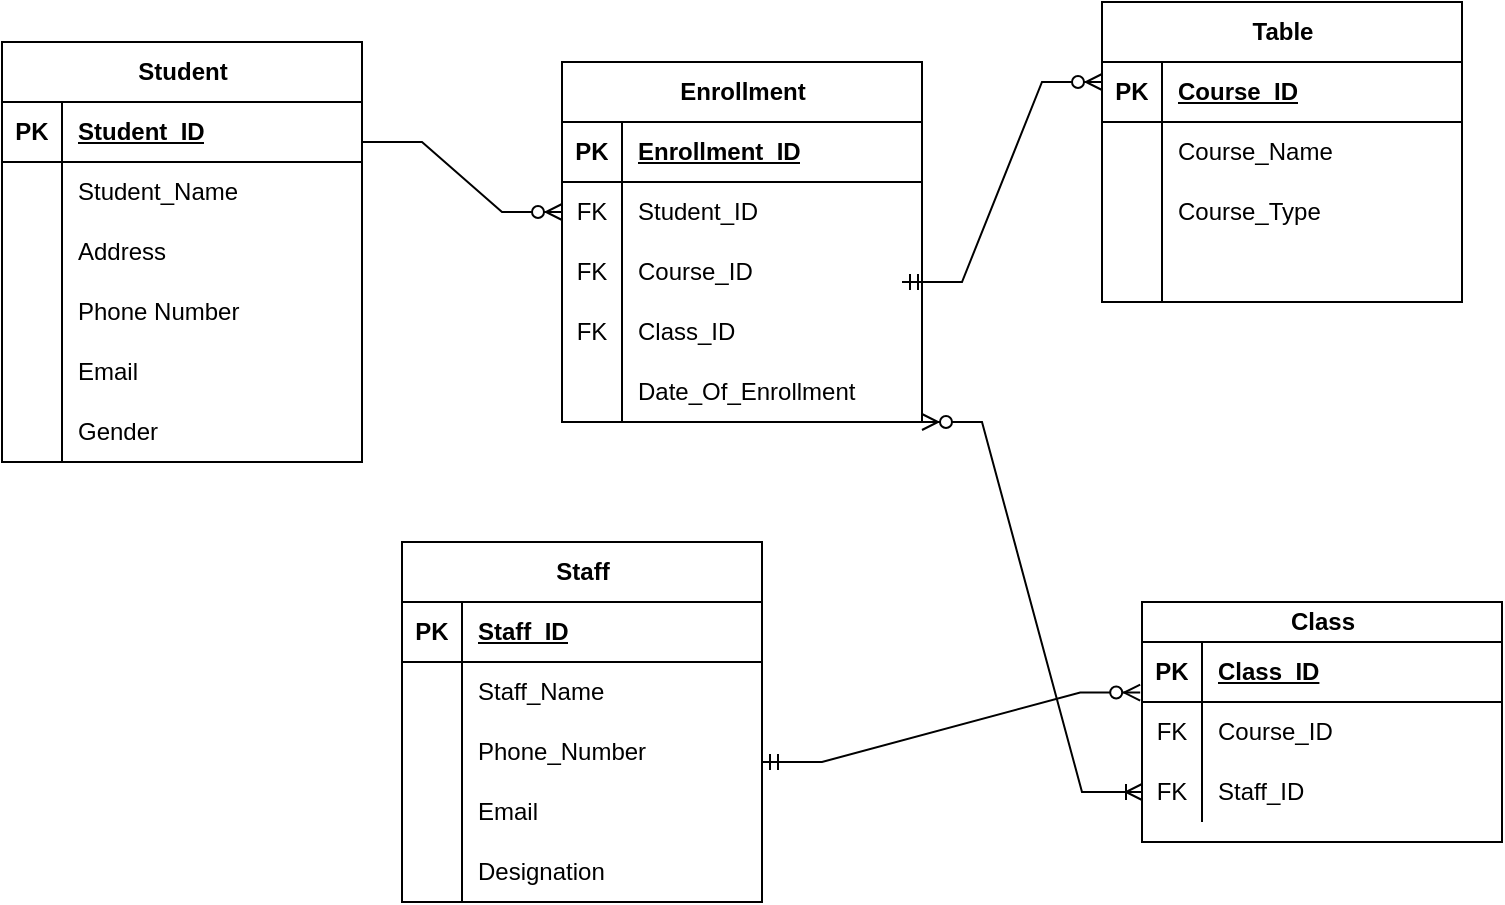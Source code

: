 <mxfile version="21.7.4" type="device">
  <diagram name="Page-1" id="pioizzw5511jia1VedeV">
    <mxGraphModel dx="1833" dy="641" grid="0" gridSize="10" guides="1" tooltips="1" connect="1" arrows="1" fold="1" page="0" pageScale="1" pageWidth="850" pageHeight="1100" math="0" shadow="0">
      <root>
        <mxCell id="0" />
        <mxCell id="1" parent="0" />
        <mxCell id="6MiDIJ7SHk4ea0murRMB-1" value="Student" style="shape=table;startSize=30;container=1;collapsible=1;childLayout=tableLayout;fixedRows=1;rowLines=0;fontStyle=1;align=center;resizeLast=1;html=1;" vertex="1" parent="1">
          <mxGeometry x="-199" y="325" width="180" height="210" as="geometry">
            <mxRectangle x="130" y="120" width="70" height="30" as="alternateBounds" />
          </mxGeometry>
        </mxCell>
        <mxCell id="6MiDIJ7SHk4ea0murRMB-2" value="" style="shape=tableRow;horizontal=0;startSize=0;swimlaneHead=0;swimlaneBody=0;fillColor=none;collapsible=0;dropTarget=0;points=[[0,0.5],[1,0.5]];portConstraint=eastwest;top=0;left=0;right=0;bottom=1;" vertex="1" parent="6MiDIJ7SHk4ea0murRMB-1">
          <mxGeometry y="30" width="180" height="30" as="geometry" />
        </mxCell>
        <mxCell id="6MiDIJ7SHk4ea0murRMB-3" value="PK" style="shape=partialRectangle;connectable=0;fillColor=none;top=0;left=0;bottom=0;right=0;fontStyle=1;overflow=hidden;whiteSpace=wrap;html=1;" vertex="1" parent="6MiDIJ7SHk4ea0murRMB-2">
          <mxGeometry width="30" height="30" as="geometry">
            <mxRectangle width="30" height="30" as="alternateBounds" />
          </mxGeometry>
        </mxCell>
        <mxCell id="6MiDIJ7SHk4ea0murRMB-4" value="Student_ID" style="shape=partialRectangle;connectable=0;fillColor=none;top=0;left=0;bottom=0;right=0;align=left;spacingLeft=6;fontStyle=5;overflow=hidden;whiteSpace=wrap;html=1;" vertex="1" parent="6MiDIJ7SHk4ea0murRMB-2">
          <mxGeometry x="30" width="150" height="30" as="geometry">
            <mxRectangle width="150" height="30" as="alternateBounds" />
          </mxGeometry>
        </mxCell>
        <mxCell id="6MiDIJ7SHk4ea0murRMB-5" value="" style="shape=tableRow;horizontal=0;startSize=0;swimlaneHead=0;swimlaneBody=0;fillColor=none;collapsible=0;dropTarget=0;points=[[0,0.5],[1,0.5]];portConstraint=eastwest;top=0;left=0;right=0;bottom=0;" vertex="1" parent="6MiDIJ7SHk4ea0murRMB-1">
          <mxGeometry y="60" width="180" height="30" as="geometry" />
        </mxCell>
        <mxCell id="6MiDIJ7SHk4ea0murRMB-6" value="" style="shape=partialRectangle;connectable=0;fillColor=none;top=0;left=0;bottom=0;right=0;editable=1;overflow=hidden;whiteSpace=wrap;html=1;" vertex="1" parent="6MiDIJ7SHk4ea0murRMB-5">
          <mxGeometry width="30" height="30" as="geometry">
            <mxRectangle width="30" height="30" as="alternateBounds" />
          </mxGeometry>
        </mxCell>
        <mxCell id="6MiDIJ7SHk4ea0murRMB-7" value="Student_Name" style="shape=partialRectangle;connectable=0;fillColor=none;top=0;left=0;bottom=0;right=0;align=left;spacingLeft=6;overflow=hidden;whiteSpace=wrap;html=1;" vertex="1" parent="6MiDIJ7SHk4ea0murRMB-5">
          <mxGeometry x="30" width="150" height="30" as="geometry">
            <mxRectangle width="150" height="30" as="alternateBounds" />
          </mxGeometry>
        </mxCell>
        <mxCell id="6MiDIJ7SHk4ea0murRMB-8" value="" style="shape=tableRow;horizontal=0;startSize=0;swimlaneHead=0;swimlaneBody=0;fillColor=none;collapsible=0;dropTarget=0;points=[[0,0.5],[1,0.5]];portConstraint=eastwest;top=0;left=0;right=0;bottom=0;" vertex="1" parent="6MiDIJ7SHk4ea0murRMB-1">
          <mxGeometry y="90" width="180" height="30" as="geometry" />
        </mxCell>
        <mxCell id="6MiDIJ7SHk4ea0murRMB-9" value="" style="shape=partialRectangle;connectable=0;fillColor=none;top=0;left=0;bottom=0;right=0;editable=1;overflow=hidden;whiteSpace=wrap;html=1;" vertex="1" parent="6MiDIJ7SHk4ea0murRMB-8">
          <mxGeometry width="30" height="30" as="geometry">
            <mxRectangle width="30" height="30" as="alternateBounds" />
          </mxGeometry>
        </mxCell>
        <mxCell id="6MiDIJ7SHk4ea0murRMB-10" value="Address" style="shape=partialRectangle;connectable=0;fillColor=none;top=0;left=0;bottom=0;right=0;align=left;spacingLeft=6;overflow=hidden;whiteSpace=wrap;html=1;" vertex="1" parent="6MiDIJ7SHk4ea0murRMB-8">
          <mxGeometry x="30" width="150" height="30" as="geometry">
            <mxRectangle width="150" height="30" as="alternateBounds" />
          </mxGeometry>
        </mxCell>
        <mxCell id="6MiDIJ7SHk4ea0murRMB-11" style="shape=tableRow;horizontal=0;startSize=0;swimlaneHead=0;swimlaneBody=0;fillColor=none;collapsible=0;dropTarget=0;points=[[0,0.5],[1,0.5]];portConstraint=eastwest;top=0;left=0;right=0;bottom=0;" vertex="1" parent="6MiDIJ7SHk4ea0murRMB-1">
          <mxGeometry y="120" width="180" height="30" as="geometry" />
        </mxCell>
        <mxCell id="6MiDIJ7SHk4ea0murRMB-12" style="shape=partialRectangle;connectable=0;fillColor=none;top=0;left=0;bottom=0;right=0;editable=1;overflow=hidden;whiteSpace=wrap;html=1;" vertex="1" parent="6MiDIJ7SHk4ea0murRMB-11">
          <mxGeometry width="30" height="30" as="geometry">
            <mxRectangle width="30" height="30" as="alternateBounds" />
          </mxGeometry>
        </mxCell>
        <mxCell id="6MiDIJ7SHk4ea0murRMB-13" value="Phone Number" style="shape=partialRectangle;connectable=0;fillColor=none;top=0;left=0;bottom=0;right=0;align=left;spacingLeft=6;overflow=hidden;whiteSpace=wrap;html=1;" vertex="1" parent="6MiDIJ7SHk4ea0murRMB-11">
          <mxGeometry x="30" width="150" height="30" as="geometry">
            <mxRectangle width="150" height="30" as="alternateBounds" />
          </mxGeometry>
        </mxCell>
        <mxCell id="6MiDIJ7SHk4ea0murRMB-14" value="" style="shape=tableRow;horizontal=0;startSize=0;swimlaneHead=0;swimlaneBody=0;fillColor=none;collapsible=0;dropTarget=0;points=[[0,0.5],[1,0.5]];portConstraint=eastwest;top=0;left=0;right=0;bottom=0;" vertex="1" parent="6MiDIJ7SHk4ea0murRMB-1">
          <mxGeometry y="150" width="180" height="30" as="geometry" />
        </mxCell>
        <mxCell id="6MiDIJ7SHk4ea0murRMB-15" value="" style="shape=partialRectangle;connectable=0;fillColor=none;top=0;left=0;bottom=0;right=0;editable=1;overflow=hidden;whiteSpace=wrap;html=1;" vertex="1" parent="6MiDIJ7SHk4ea0murRMB-14">
          <mxGeometry width="30" height="30" as="geometry">
            <mxRectangle width="30" height="30" as="alternateBounds" />
          </mxGeometry>
        </mxCell>
        <mxCell id="6MiDIJ7SHk4ea0murRMB-16" value="Email" style="shape=partialRectangle;connectable=0;fillColor=none;top=0;left=0;bottom=0;right=0;align=left;spacingLeft=6;overflow=hidden;whiteSpace=wrap;html=1;" vertex="1" parent="6MiDIJ7SHk4ea0murRMB-14">
          <mxGeometry x="30" width="150" height="30" as="geometry">
            <mxRectangle width="150" height="30" as="alternateBounds" />
          </mxGeometry>
        </mxCell>
        <mxCell id="6MiDIJ7SHk4ea0murRMB-17" style="shape=tableRow;horizontal=0;startSize=0;swimlaneHead=0;swimlaneBody=0;fillColor=none;collapsible=0;dropTarget=0;points=[[0,0.5],[1,0.5]];portConstraint=eastwest;top=0;left=0;right=0;bottom=0;" vertex="1" parent="6MiDIJ7SHk4ea0murRMB-1">
          <mxGeometry y="180" width="180" height="30" as="geometry" />
        </mxCell>
        <mxCell id="6MiDIJ7SHk4ea0murRMB-18" style="shape=partialRectangle;connectable=0;fillColor=none;top=0;left=0;bottom=0;right=0;editable=1;overflow=hidden;whiteSpace=wrap;html=1;" vertex="1" parent="6MiDIJ7SHk4ea0murRMB-17">
          <mxGeometry width="30" height="30" as="geometry">
            <mxRectangle width="30" height="30" as="alternateBounds" />
          </mxGeometry>
        </mxCell>
        <mxCell id="6MiDIJ7SHk4ea0murRMB-19" value="Gender" style="shape=partialRectangle;connectable=0;fillColor=none;top=0;left=0;bottom=0;right=0;align=left;spacingLeft=6;overflow=hidden;whiteSpace=wrap;html=1;" vertex="1" parent="6MiDIJ7SHk4ea0murRMB-17">
          <mxGeometry x="30" width="150" height="30" as="geometry">
            <mxRectangle width="150" height="30" as="alternateBounds" />
          </mxGeometry>
        </mxCell>
        <mxCell id="6MiDIJ7SHk4ea0murRMB-20" value="Enrollment" style="shape=table;startSize=30;container=1;collapsible=1;childLayout=tableLayout;fixedRows=1;rowLines=0;fontStyle=1;align=center;resizeLast=1;html=1;" vertex="1" parent="1">
          <mxGeometry x="81" y="335" width="180" height="180" as="geometry" />
        </mxCell>
        <mxCell id="6MiDIJ7SHk4ea0murRMB-21" value="" style="shape=tableRow;horizontal=0;startSize=0;swimlaneHead=0;swimlaneBody=0;fillColor=none;collapsible=0;dropTarget=0;points=[[0,0.5],[1,0.5]];portConstraint=eastwest;top=0;left=0;right=0;bottom=1;" vertex="1" parent="6MiDIJ7SHk4ea0murRMB-20">
          <mxGeometry y="30" width="180" height="30" as="geometry" />
        </mxCell>
        <mxCell id="6MiDIJ7SHk4ea0murRMB-22" value="PK" style="shape=partialRectangle;connectable=0;fillColor=none;top=0;left=0;bottom=0;right=0;fontStyle=1;overflow=hidden;whiteSpace=wrap;html=1;" vertex="1" parent="6MiDIJ7SHk4ea0murRMB-21">
          <mxGeometry width="30" height="30" as="geometry">
            <mxRectangle width="30" height="30" as="alternateBounds" />
          </mxGeometry>
        </mxCell>
        <mxCell id="6MiDIJ7SHk4ea0murRMB-23" value="Enrollment_ID" style="shape=partialRectangle;connectable=0;fillColor=none;top=0;left=0;bottom=0;right=0;align=left;spacingLeft=6;fontStyle=5;overflow=hidden;whiteSpace=wrap;html=1;" vertex="1" parent="6MiDIJ7SHk4ea0murRMB-21">
          <mxGeometry x="30" width="150" height="30" as="geometry">
            <mxRectangle width="150" height="30" as="alternateBounds" />
          </mxGeometry>
        </mxCell>
        <mxCell id="6MiDIJ7SHk4ea0murRMB-24" value="" style="shape=tableRow;horizontal=0;startSize=0;swimlaneHead=0;swimlaneBody=0;fillColor=none;collapsible=0;dropTarget=0;points=[[0,0.5],[1,0.5]];portConstraint=eastwest;top=0;left=0;right=0;bottom=0;" vertex="1" parent="6MiDIJ7SHk4ea0murRMB-20">
          <mxGeometry y="60" width="180" height="30" as="geometry" />
        </mxCell>
        <mxCell id="6MiDIJ7SHk4ea0murRMB-25" value="FK" style="shape=partialRectangle;connectable=0;fillColor=none;top=0;left=0;bottom=0;right=0;editable=1;overflow=hidden;whiteSpace=wrap;html=1;" vertex="1" parent="6MiDIJ7SHk4ea0murRMB-24">
          <mxGeometry width="30" height="30" as="geometry">
            <mxRectangle width="30" height="30" as="alternateBounds" />
          </mxGeometry>
        </mxCell>
        <mxCell id="6MiDIJ7SHk4ea0murRMB-26" value="Student_ID" style="shape=partialRectangle;connectable=0;fillColor=none;top=0;left=0;bottom=0;right=0;align=left;spacingLeft=6;overflow=hidden;whiteSpace=wrap;html=1;" vertex="1" parent="6MiDIJ7SHk4ea0murRMB-24">
          <mxGeometry x="30" width="150" height="30" as="geometry">
            <mxRectangle width="150" height="30" as="alternateBounds" />
          </mxGeometry>
        </mxCell>
        <mxCell id="6MiDIJ7SHk4ea0murRMB-27" value="" style="shape=tableRow;horizontal=0;startSize=0;swimlaneHead=0;swimlaneBody=0;fillColor=none;collapsible=0;dropTarget=0;points=[[0,0.5],[1,0.5]];portConstraint=eastwest;top=0;left=0;right=0;bottom=0;" vertex="1" parent="6MiDIJ7SHk4ea0murRMB-20">
          <mxGeometry y="90" width="180" height="30" as="geometry" />
        </mxCell>
        <mxCell id="6MiDIJ7SHk4ea0murRMB-28" value="FK" style="shape=partialRectangle;connectable=0;fillColor=none;top=0;left=0;bottom=0;right=0;editable=1;overflow=hidden;whiteSpace=wrap;html=1;" vertex="1" parent="6MiDIJ7SHk4ea0murRMB-27">
          <mxGeometry width="30" height="30" as="geometry">
            <mxRectangle width="30" height="30" as="alternateBounds" />
          </mxGeometry>
        </mxCell>
        <mxCell id="6MiDIJ7SHk4ea0murRMB-29" value="Course_ID" style="shape=partialRectangle;connectable=0;fillColor=none;top=0;left=0;bottom=0;right=0;align=left;spacingLeft=6;overflow=hidden;whiteSpace=wrap;html=1;" vertex="1" parent="6MiDIJ7SHk4ea0murRMB-27">
          <mxGeometry x="30" width="150" height="30" as="geometry">
            <mxRectangle width="150" height="30" as="alternateBounds" />
          </mxGeometry>
        </mxCell>
        <mxCell id="6MiDIJ7SHk4ea0murRMB-30" value="" style="shape=tableRow;horizontal=0;startSize=0;swimlaneHead=0;swimlaneBody=0;fillColor=none;collapsible=0;dropTarget=0;points=[[0,0.5],[1,0.5]];portConstraint=eastwest;top=0;left=0;right=0;bottom=0;" vertex="1" parent="6MiDIJ7SHk4ea0murRMB-20">
          <mxGeometry y="120" width="180" height="30" as="geometry" />
        </mxCell>
        <mxCell id="6MiDIJ7SHk4ea0murRMB-31" value="FK" style="shape=partialRectangle;connectable=0;fillColor=none;top=0;left=0;bottom=0;right=0;editable=1;overflow=hidden;whiteSpace=wrap;html=1;" vertex="1" parent="6MiDIJ7SHk4ea0murRMB-30">
          <mxGeometry width="30" height="30" as="geometry">
            <mxRectangle width="30" height="30" as="alternateBounds" />
          </mxGeometry>
        </mxCell>
        <mxCell id="6MiDIJ7SHk4ea0murRMB-32" value="Class_ID" style="shape=partialRectangle;connectable=0;fillColor=none;top=0;left=0;bottom=0;right=0;align=left;spacingLeft=6;overflow=hidden;whiteSpace=wrap;html=1;" vertex="1" parent="6MiDIJ7SHk4ea0murRMB-30">
          <mxGeometry x="30" width="150" height="30" as="geometry">
            <mxRectangle width="150" height="30" as="alternateBounds" />
          </mxGeometry>
        </mxCell>
        <mxCell id="6MiDIJ7SHk4ea0murRMB-33" style="shape=tableRow;horizontal=0;startSize=0;swimlaneHead=0;swimlaneBody=0;fillColor=none;collapsible=0;dropTarget=0;points=[[0,0.5],[1,0.5]];portConstraint=eastwest;top=0;left=0;right=0;bottom=0;" vertex="1" parent="6MiDIJ7SHk4ea0murRMB-20">
          <mxGeometry y="150" width="180" height="30" as="geometry" />
        </mxCell>
        <mxCell id="6MiDIJ7SHk4ea0murRMB-34" style="shape=partialRectangle;connectable=0;fillColor=none;top=0;left=0;bottom=0;right=0;editable=1;overflow=hidden;whiteSpace=wrap;html=1;" vertex="1" parent="6MiDIJ7SHk4ea0murRMB-33">
          <mxGeometry width="30" height="30" as="geometry">
            <mxRectangle width="30" height="30" as="alternateBounds" />
          </mxGeometry>
        </mxCell>
        <mxCell id="6MiDIJ7SHk4ea0murRMB-35" value="Date_Of_Enrollment" style="shape=partialRectangle;connectable=0;fillColor=none;top=0;left=0;bottom=0;right=0;align=left;spacingLeft=6;overflow=hidden;whiteSpace=wrap;html=1;" vertex="1" parent="6MiDIJ7SHk4ea0murRMB-33">
          <mxGeometry x="30" width="150" height="30" as="geometry">
            <mxRectangle width="150" height="30" as="alternateBounds" />
          </mxGeometry>
        </mxCell>
        <mxCell id="6MiDIJ7SHk4ea0murRMB-36" value="Staff" style="shape=table;startSize=30;container=1;collapsible=1;childLayout=tableLayout;fixedRows=1;rowLines=0;fontStyle=1;align=center;resizeLast=1;html=1;" vertex="1" parent="1">
          <mxGeometry x="1" y="575" width="180" height="180" as="geometry" />
        </mxCell>
        <mxCell id="6MiDIJ7SHk4ea0murRMB-37" value="" style="shape=tableRow;horizontal=0;startSize=0;swimlaneHead=0;swimlaneBody=0;fillColor=none;collapsible=0;dropTarget=0;points=[[0,0.5],[1,0.5]];portConstraint=eastwest;top=0;left=0;right=0;bottom=1;" vertex="1" parent="6MiDIJ7SHk4ea0murRMB-36">
          <mxGeometry y="30" width="180" height="30" as="geometry" />
        </mxCell>
        <mxCell id="6MiDIJ7SHk4ea0murRMB-38" value="PK" style="shape=partialRectangle;connectable=0;fillColor=none;top=0;left=0;bottom=0;right=0;fontStyle=1;overflow=hidden;whiteSpace=wrap;html=1;" vertex="1" parent="6MiDIJ7SHk4ea0murRMB-37">
          <mxGeometry width="30" height="30" as="geometry">
            <mxRectangle width="30" height="30" as="alternateBounds" />
          </mxGeometry>
        </mxCell>
        <mxCell id="6MiDIJ7SHk4ea0murRMB-39" value="Staff_ID" style="shape=partialRectangle;connectable=0;fillColor=none;top=0;left=0;bottom=0;right=0;align=left;spacingLeft=6;fontStyle=5;overflow=hidden;whiteSpace=wrap;html=1;" vertex="1" parent="6MiDIJ7SHk4ea0murRMB-37">
          <mxGeometry x="30" width="150" height="30" as="geometry">
            <mxRectangle width="150" height="30" as="alternateBounds" />
          </mxGeometry>
        </mxCell>
        <mxCell id="6MiDIJ7SHk4ea0murRMB-40" value="" style="shape=tableRow;horizontal=0;startSize=0;swimlaneHead=0;swimlaneBody=0;fillColor=none;collapsible=0;dropTarget=0;points=[[0,0.5],[1,0.5]];portConstraint=eastwest;top=0;left=0;right=0;bottom=0;" vertex="1" parent="6MiDIJ7SHk4ea0murRMB-36">
          <mxGeometry y="60" width="180" height="30" as="geometry" />
        </mxCell>
        <mxCell id="6MiDIJ7SHk4ea0murRMB-41" value="" style="shape=partialRectangle;connectable=0;fillColor=none;top=0;left=0;bottom=0;right=0;editable=1;overflow=hidden;whiteSpace=wrap;html=1;" vertex="1" parent="6MiDIJ7SHk4ea0murRMB-40">
          <mxGeometry width="30" height="30" as="geometry">
            <mxRectangle width="30" height="30" as="alternateBounds" />
          </mxGeometry>
        </mxCell>
        <mxCell id="6MiDIJ7SHk4ea0murRMB-42" value="Staff_Name" style="shape=partialRectangle;connectable=0;fillColor=none;top=0;left=0;bottom=0;right=0;align=left;spacingLeft=6;overflow=hidden;whiteSpace=wrap;html=1;" vertex="1" parent="6MiDIJ7SHk4ea0murRMB-40">
          <mxGeometry x="30" width="150" height="30" as="geometry">
            <mxRectangle width="150" height="30" as="alternateBounds" />
          </mxGeometry>
        </mxCell>
        <mxCell id="6MiDIJ7SHk4ea0murRMB-43" value="" style="shape=tableRow;horizontal=0;startSize=0;swimlaneHead=0;swimlaneBody=0;fillColor=none;collapsible=0;dropTarget=0;points=[[0,0.5],[1,0.5]];portConstraint=eastwest;top=0;left=0;right=0;bottom=0;" vertex="1" parent="6MiDIJ7SHk4ea0murRMB-36">
          <mxGeometry y="90" width="180" height="30" as="geometry" />
        </mxCell>
        <mxCell id="6MiDIJ7SHk4ea0murRMB-44" value="" style="shape=partialRectangle;connectable=0;fillColor=none;top=0;left=0;bottom=0;right=0;editable=1;overflow=hidden;whiteSpace=wrap;html=1;" vertex="1" parent="6MiDIJ7SHk4ea0murRMB-43">
          <mxGeometry width="30" height="30" as="geometry">
            <mxRectangle width="30" height="30" as="alternateBounds" />
          </mxGeometry>
        </mxCell>
        <mxCell id="6MiDIJ7SHk4ea0murRMB-45" value="Phone_Number" style="shape=partialRectangle;connectable=0;fillColor=none;top=0;left=0;bottom=0;right=0;align=left;spacingLeft=6;overflow=hidden;whiteSpace=wrap;html=1;" vertex="1" parent="6MiDIJ7SHk4ea0murRMB-43">
          <mxGeometry x="30" width="150" height="30" as="geometry">
            <mxRectangle width="150" height="30" as="alternateBounds" />
          </mxGeometry>
        </mxCell>
        <mxCell id="6MiDIJ7SHk4ea0murRMB-46" value="" style="shape=tableRow;horizontal=0;startSize=0;swimlaneHead=0;swimlaneBody=0;fillColor=none;collapsible=0;dropTarget=0;points=[[0,0.5],[1,0.5]];portConstraint=eastwest;top=0;left=0;right=0;bottom=0;" vertex="1" parent="6MiDIJ7SHk4ea0murRMB-36">
          <mxGeometry y="120" width="180" height="30" as="geometry" />
        </mxCell>
        <mxCell id="6MiDIJ7SHk4ea0murRMB-47" value="" style="shape=partialRectangle;connectable=0;fillColor=none;top=0;left=0;bottom=0;right=0;editable=1;overflow=hidden;whiteSpace=wrap;html=1;" vertex="1" parent="6MiDIJ7SHk4ea0murRMB-46">
          <mxGeometry width="30" height="30" as="geometry">
            <mxRectangle width="30" height="30" as="alternateBounds" />
          </mxGeometry>
        </mxCell>
        <mxCell id="6MiDIJ7SHk4ea0murRMB-48" value="Email" style="shape=partialRectangle;connectable=0;fillColor=none;top=0;left=0;bottom=0;right=0;align=left;spacingLeft=6;overflow=hidden;whiteSpace=wrap;html=1;" vertex="1" parent="6MiDIJ7SHk4ea0murRMB-46">
          <mxGeometry x="30" width="150" height="30" as="geometry">
            <mxRectangle width="150" height="30" as="alternateBounds" />
          </mxGeometry>
        </mxCell>
        <mxCell id="6MiDIJ7SHk4ea0murRMB-49" style="shape=tableRow;horizontal=0;startSize=0;swimlaneHead=0;swimlaneBody=0;fillColor=none;collapsible=0;dropTarget=0;points=[[0,0.5],[1,0.5]];portConstraint=eastwest;top=0;left=0;right=0;bottom=0;" vertex="1" parent="6MiDIJ7SHk4ea0murRMB-36">
          <mxGeometry y="150" width="180" height="30" as="geometry" />
        </mxCell>
        <mxCell id="6MiDIJ7SHk4ea0murRMB-50" style="shape=partialRectangle;connectable=0;fillColor=none;top=0;left=0;bottom=0;right=0;editable=1;overflow=hidden;whiteSpace=wrap;html=1;" vertex="1" parent="6MiDIJ7SHk4ea0murRMB-49">
          <mxGeometry width="30" height="30" as="geometry">
            <mxRectangle width="30" height="30" as="alternateBounds" />
          </mxGeometry>
        </mxCell>
        <mxCell id="6MiDIJ7SHk4ea0murRMB-51" value="Designation" style="shape=partialRectangle;connectable=0;fillColor=none;top=0;left=0;bottom=0;right=0;align=left;spacingLeft=6;overflow=hidden;whiteSpace=wrap;html=1;" vertex="1" parent="6MiDIJ7SHk4ea0murRMB-49">
          <mxGeometry x="30" width="150" height="30" as="geometry">
            <mxRectangle width="150" height="30" as="alternateBounds" />
          </mxGeometry>
        </mxCell>
        <mxCell id="6MiDIJ7SHk4ea0murRMB-52" value="Table" style="shape=table;startSize=30;container=1;collapsible=1;childLayout=tableLayout;fixedRows=1;rowLines=0;fontStyle=1;align=center;resizeLast=1;html=1;" vertex="1" parent="1">
          <mxGeometry x="351" y="305" width="180" height="150" as="geometry" />
        </mxCell>
        <mxCell id="6MiDIJ7SHk4ea0murRMB-53" value="" style="shape=tableRow;horizontal=0;startSize=0;swimlaneHead=0;swimlaneBody=0;fillColor=none;collapsible=0;dropTarget=0;points=[[0,0.5],[1,0.5]];portConstraint=eastwest;top=0;left=0;right=0;bottom=1;" vertex="1" parent="6MiDIJ7SHk4ea0murRMB-52">
          <mxGeometry y="30" width="180" height="30" as="geometry" />
        </mxCell>
        <mxCell id="6MiDIJ7SHk4ea0murRMB-54" value="PK" style="shape=partialRectangle;connectable=0;fillColor=none;top=0;left=0;bottom=0;right=0;fontStyle=1;overflow=hidden;whiteSpace=wrap;html=1;" vertex="1" parent="6MiDIJ7SHk4ea0murRMB-53">
          <mxGeometry width="30" height="30" as="geometry">
            <mxRectangle width="30" height="30" as="alternateBounds" />
          </mxGeometry>
        </mxCell>
        <mxCell id="6MiDIJ7SHk4ea0murRMB-55" value="Course_ID" style="shape=partialRectangle;connectable=0;fillColor=none;top=0;left=0;bottom=0;right=0;align=left;spacingLeft=6;fontStyle=5;overflow=hidden;whiteSpace=wrap;html=1;" vertex="1" parent="6MiDIJ7SHk4ea0murRMB-53">
          <mxGeometry x="30" width="150" height="30" as="geometry">
            <mxRectangle width="150" height="30" as="alternateBounds" />
          </mxGeometry>
        </mxCell>
        <mxCell id="6MiDIJ7SHk4ea0murRMB-56" value="" style="shape=tableRow;horizontal=0;startSize=0;swimlaneHead=0;swimlaneBody=0;fillColor=none;collapsible=0;dropTarget=0;points=[[0,0.5],[1,0.5]];portConstraint=eastwest;top=0;left=0;right=0;bottom=0;" vertex="1" parent="6MiDIJ7SHk4ea0murRMB-52">
          <mxGeometry y="60" width="180" height="30" as="geometry" />
        </mxCell>
        <mxCell id="6MiDIJ7SHk4ea0murRMB-57" value="" style="shape=partialRectangle;connectable=0;fillColor=none;top=0;left=0;bottom=0;right=0;editable=1;overflow=hidden;whiteSpace=wrap;html=1;" vertex="1" parent="6MiDIJ7SHk4ea0murRMB-56">
          <mxGeometry width="30" height="30" as="geometry">
            <mxRectangle width="30" height="30" as="alternateBounds" />
          </mxGeometry>
        </mxCell>
        <mxCell id="6MiDIJ7SHk4ea0murRMB-58" value="Course_Name" style="shape=partialRectangle;connectable=0;fillColor=none;top=0;left=0;bottom=0;right=0;align=left;spacingLeft=6;overflow=hidden;whiteSpace=wrap;html=1;" vertex="1" parent="6MiDIJ7SHk4ea0murRMB-56">
          <mxGeometry x="30" width="150" height="30" as="geometry">
            <mxRectangle width="150" height="30" as="alternateBounds" />
          </mxGeometry>
        </mxCell>
        <mxCell id="6MiDIJ7SHk4ea0murRMB-59" value="" style="shape=tableRow;horizontal=0;startSize=0;swimlaneHead=0;swimlaneBody=0;fillColor=none;collapsible=0;dropTarget=0;points=[[0,0.5],[1,0.5]];portConstraint=eastwest;top=0;left=0;right=0;bottom=0;" vertex="1" parent="6MiDIJ7SHk4ea0murRMB-52">
          <mxGeometry y="90" width="180" height="30" as="geometry" />
        </mxCell>
        <mxCell id="6MiDIJ7SHk4ea0murRMB-60" value="" style="shape=partialRectangle;connectable=0;fillColor=none;top=0;left=0;bottom=0;right=0;editable=1;overflow=hidden;whiteSpace=wrap;html=1;" vertex="1" parent="6MiDIJ7SHk4ea0murRMB-59">
          <mxGeometry width="30" height="30" as="geometry">
            <mxRectangle width="30" height="30" as="alternateBounds" />
          </mxGeometry>
        </mxCell>
        <mxCell id="6MiDIJ7SHk4ea0murRMB-61" value="Course_Type" style="shape=partialRectangle;connectable=0;fillColor=none;top=0;left=0;bottom=0;right=0;align=left;spacingLeft=6;overflow=hidden;whiteSpace=wrap;html=1;" vertex="1" parent="6MiDIJ7SHk4ea0murRMB-59">
          <mxGeometry x="30" width="150" height="30" as="geometry">
            <mxRectangle width="150" height="30" as="alternateBounds" />
          </mxGeometry>
        </mxCell>
        <mxCell id="6MiDIJ7SHk4ea0murRMB-62" value="" style="shape=tableRow;horizontal=0;startSize=0;swimlaneHead=0;swimlaneBody=0;fillColor=none;collapsible=0;dropTarget=0;points=[[0,0.5],[1,0.5]];portConstraint=eastwest;top=0;left=0;right=0;bottom=0;" vertex="1" parent="6MiDIJ7SHk4ea0murRMB-52">
          <mxGeometry y="120" width="180" height="30" as="geometry" />
        </mxCell>
        <mxCell id="6MiDIJ7SHk4ea0murRMB-63" value="" style="shape=partialRectangle;connectable=0;fillColor=none;top=0;left=0;bottom=0;right=0;editable=1;overflow=hidden;whiteSpace=wrap;html=1;" vertex="1" parent="6MiDIJ7SHk4ea0murRMB-62">
          <mxGeometry width="30" height="30" as="geometry">
            <mxRectangle width="30" height="30" as="alternateBounds" />
          </mxGeometry>
        </mxCell>
        <mxCell id="6MiDIJ7SHk4ea0murRMB-64" value="" style="shape=partialRectangle;connectable=0;fillColor=none;top=0;left=0;bottom=0;right=0;align=left;spacingLeft=6;overflow=hidden;whiteSpace=wrap;html=1;" vertex="1" parent="6MiDIJ7SHk4ea0murRMB-62">
          <mxGeometry x="30" width="150" height="30" as="geometry">
            <mxRectangle width="150" height="30" as="alternateBounds" />
          </mxGeometry>
        </mxCell>
        <mxCell id="6MiDIJ7SHk4ea0murRMB-65" value="Class" style="shape=table;startSize=20;container=1;collapsible=1;childLayout=tableLayout;fixedRows=1;rowLines=0;fontStyle=1;align=center;resizeLast=1;html=1;" vertex="1" parent="1">
          <mxGeometry x="371" y="605" width="180" height="120" as="geometry" />
        </mxCell>
        <mxCell id="6MiDIJ7SHk4ea0murRMB-66" value="" style="shape=tableRow;horizontal=0;startSize=0;swimlaneHead=0;swimlaneBody=0;fillColor=none;collapsible=0;dropTarget=0;points=[[0,0.5],[1,0.5]];portConstraint=eastwest;top=0;left=0;right=0;bottom=1;" vertex="1" parent="6MiDIJ7SHk4ea0murRMB-65">
          <mxGeometry y="20" width="180" height="30" as="geometry" />
        </mxCell>
        <mxCell id="6MiDIJ7SHk4ea0murRMB-67" value="PK" style="shape=partialRectangle;connectable=0;fillColor=none;top=0;left=0;bottom=0;right=0;fontStyle=1;overflow=hidden;whiteSpace=wrap;html=1;" vertex="1" parent="6MiDIJ7SHk4ea0murRMB-66">
          <mxGeometry width="30" height="30" as="geometry">
            <mxRectangle width="30" height="30" as="alternateBounds" />
          </mxGeometry>
        </mxCell>
        <mxCell id="6MiDIJ7SHk4ea0murRMB-68" value="Class_ID" style="shape=partialRectangle;connectable=0;fillColor=none;top=0;left=0;bottom=0;right=0;align=left;spacingLeft=6;fontStyle=5;overflow=hidden;whiteSpace=wrap;html=1;" vertex="1" parent="6MiDIJ7SHk4ea0murRMB-66">
          <mxGeometry x="30" width="150" height="30" as="geometry">
            <mxRectangle width="150" height="30" as="alternateBounds" />
          </mxGeometry>
        </mxCell>
        <mxCell id="6MiDIJ7SHk4ea0murRMB-69" value="" style="shape=tableRow;horizontal=0;startSize=0;swimlaneHead=0;swimlaneBody=0;fillColor=none;collapsible=0;dropTarget=0;points=[[0,0.5],[1,0.5]];portConstraint=eastwest;top=0;left=0;right=0;bottom=0;" vertex="1" parent="6MiDIJ7SHk4ea0murRMB-65">
          <mxGeometry y="50" width="180" height="30" as="geometry" />
        </mxCell>
        <mxCell id="6MiDIJ7SHk4ea0murRMB-70" value="FK" style="shape=partialRectangle;connectable=0;fillColor=none;top=0;left=0;bottom=0;right=0;editable=1;overflow=hidden;whiteSpace=wrap;html=1;" vertex="1" parent="6MiDIJ7SHk4ea0murRMB-69">
          <mxGeometry width="30" height="30" as="geometry">
            <mxRectangle width="30" height="30" as="alternateBounds" />
          </mxGeometry>
        </mxCell>
        <mxCell id="6MiDIJ7SHk4ea0murRMB-71" value="Course_ID" style="shape=partialRectangle;connectable=0;fillColor=none;top=0;left=0;bottom=0;right=0;align=left;spacingLeft=6;overflow=hidden;whiteSpace=wrap;html=1;" vertex="1" parent="6MiDIJ7SHk4ea0murRMB-69">
          <mxGeometry x="30" width="150" height="30" as="geometry">
            <mxRectangle width="150" height="30" as="alternateBounds" />
          </mxGeometry>
        </mxCell>
        <mxCell id="6MiDIJ7SHk4ea0murRMB-72" value="" style="shape=tableRow;horizontal=0;startSize=0;swimlaneHead=0;swimlaneBody=0;fillColor=none;collapsible=0;dropTarget=0;points=[[0,0.5],[1,0.5]];portConstraint=eastwest;top=0;left=0;right=0;bottom=0;" vertex="1" parent="6MiDIJ7SHk4ea0murRMB-65">
          <mxGeometry y="80" width="180" height="30" as="geometry" />
        </mxCell>
        <mxCell id="6MiDIJ7SHk4ea0murRMB-73" value="FK" style="shape=partialRectangle;connectable=0;fillColor=none;top=0;left=0;bottom=0;right=0;editable=1;overflow=hidden;whiteSpace=wrap;html=1;" vertex="1" parent="6MiDIJ7SHk4ea0murRMB-72">
          <mxGeometry width="30" height="30" as="geometry">
            <mxRectangle width="30" height="30" as="alternateBounds" />
          </mxGeometry>
        </mxCell>
        <mxCell id="6MiDIJ7SHk4ea0murRMB-74" value="Staff_ID" style="shape=partialRectangle;connectable=0;fillColor=none;top=0;left=0;bottom=0;right=0;align=left;spacingLeft=6;overflow=hidden;whiteSpace=wrap;html=1;" vertex="1" parent="6MiDIJ7SHk4ea0murRMB-72">
          <mxGeometry x="30" width="150" height="30" as="geometry">
            <mxRectangle width="150" height="30" as="alternateBounds" />
          </mxGeometry>
        </mxCell>
        <mxCell id="6MiDIJ7SHk4ea0murRMB-75" value="" style="edgeStyle=entityRelationEdgeStyle;fontSize=12;html=1;endArrow=ERzeroToMany;endFill=1;rounded=0;elbow=vertical;exitX=1;exitY=0.5;exitDx=0;exitDy=0;entryX=0;entryY=0.5;entryDx=0;entryDy=0;" edge="1" parent="1" target="6MiDIJ7SHk4ea0murRMB-24">
          <mxGeometry width="100" height="100" relative="1" as="geometry">
            <mxPoint x="-19" y="375" as="sourcePoint" />
            <mxPoint x="81" y="355" as="targetPoint" />
            <Array as="points">
              <mxPoint x="41" y="430" />
              <mxPoint x="61" y="365" />
            </Array>
          </mxGeometry>
        </mxCell>
        <mxCell id="6MiDIJ7SHk4ea0murRMB-76" value="" style="edgeStyle=entityRelationEdgeStyle;fontSize=12;html=1;endArrow=ERzeroToMany;startArrow=ERmandOne;rounded=0;elbow=vertical;entryX=-0.005;entryY=0.842;entryDx=0;entryDy=0;entryPerimeter=0;" edge="1" parent="1" target="6MiDIJ7SHk4ea0murRMB-66">
          <mxGeometry width="100" height="100" relative="1" as="geometry">
            <mxPoint x="181" y="685" as="sourcePoint" />
            <mxPoint x="281" y="585" as="targetPoint" />
          </mxGeometry>
        </mxCell>
        <mxCell id="6MiDIJ7SHk4ea0murRMB-77" value="" style="edgeStyle=entityRelationEdgeStyle;fontSize=12;html=1;endArrow=ERzeroToMany;startArrow=ERmandOne;rounded=0;elbow=vertical;" edge="1" parent="1">
          <mxGeometry width="100" height="100" relative="1" as="geometry">
            <mxPoint x="251" y="445" as="sourcePoint" />
            <mxPoint x="351" y="345" as="targetPoint" />
          </mxGeometry>
        </mxCell>
        <mxCell id="6MiDIJ7SHk4ea0murRMB-78" value="" style="edgeStyle=entityRelationEdgeStyle;fontSize=12;html=1;endArrow=ERoneToMany;startArrow=ERzeroToMany;rounded=0;elbow=vertical;entryX=0;entryY=0.5;entryDx=0;entryDy=0;" edge="1" parent="1" target="6MiDIJ7SHk4ea0murRMB-72">
          <mxGeometry width="100" height="100" relative="1" as="geometry">
            <mxPoint x="261" y="515" as="sourcePoint" />
            <mxPoint x="361" y="415" as="targetPoint" />
          </mxGeometry>
        </mxCell>
      </root>
    </mxGraphModel>
  </diagram>
</mxfile>
